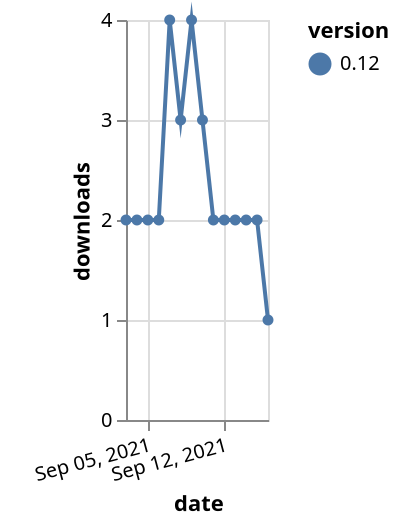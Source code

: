 {"$schema": "https://vega.github.io/schema/vega-lite/v5.json", "description": "A simple bar chart with embedded data.", "data": {"values": [{"date": "2021-09-03", "total": 2459, "delta": 2, "version": "0.12"}, {"date": "2021-09-04", "total": 2461, "delta": 2, "version": "0.12"}, {"date": "2021-09-05", "total": 2463, "delta": 2, "version": "0.12"}, {"date": "2021-09-06", "total": 2465, "delta": 2, "version": "0.12"}, {"date": "2021-09-07", "total": 2469, "delta": 4, "version": "0.12"}, {"date": "2021-09-08", "total": 2472, "delta": 3, "version": "0.12"}, {"date": "2021-09-09", "total": 2476, "delta": 4, "version": "0.12"}, {"date": "2021-09-10", "total": 2479, "delta": 3, "version": "0.12"}, {"date": "2021-09-11", "total": 2481, "delta": 2, "version": "0.12"}, {"date": "2021-09-12", "total": 2483, "delta": 2, "version": "0.12"}, {"date": "2021-09-13", "total": 2485, "delta": 2, "version": "0.12"}, {"date": "2021-09-14", "total": 2487, "delta": 2, "version": "0.12"}, {"date": "2021-09-15", "total": 2489, "delta": 2, "version": "0.12"}, {"date": "2021-09-16", "total": 2490, "delta": 1, "version": "0.12"}]}, "width": "container", "mark": {"type": "line", "point": {"filled": true}}, "encoding": {"x": {"field": "date", "type": "temporal", "timeUnit": "yearmonthdate", "title": "date", "axis": {"labelAngle": -15}}, "y": {"field": "delta", "type": "quantitative", "title": "downloads"}, "color": {"field": "version", "type": "nominal"}, "tooltip": {"field": "delta"}}}